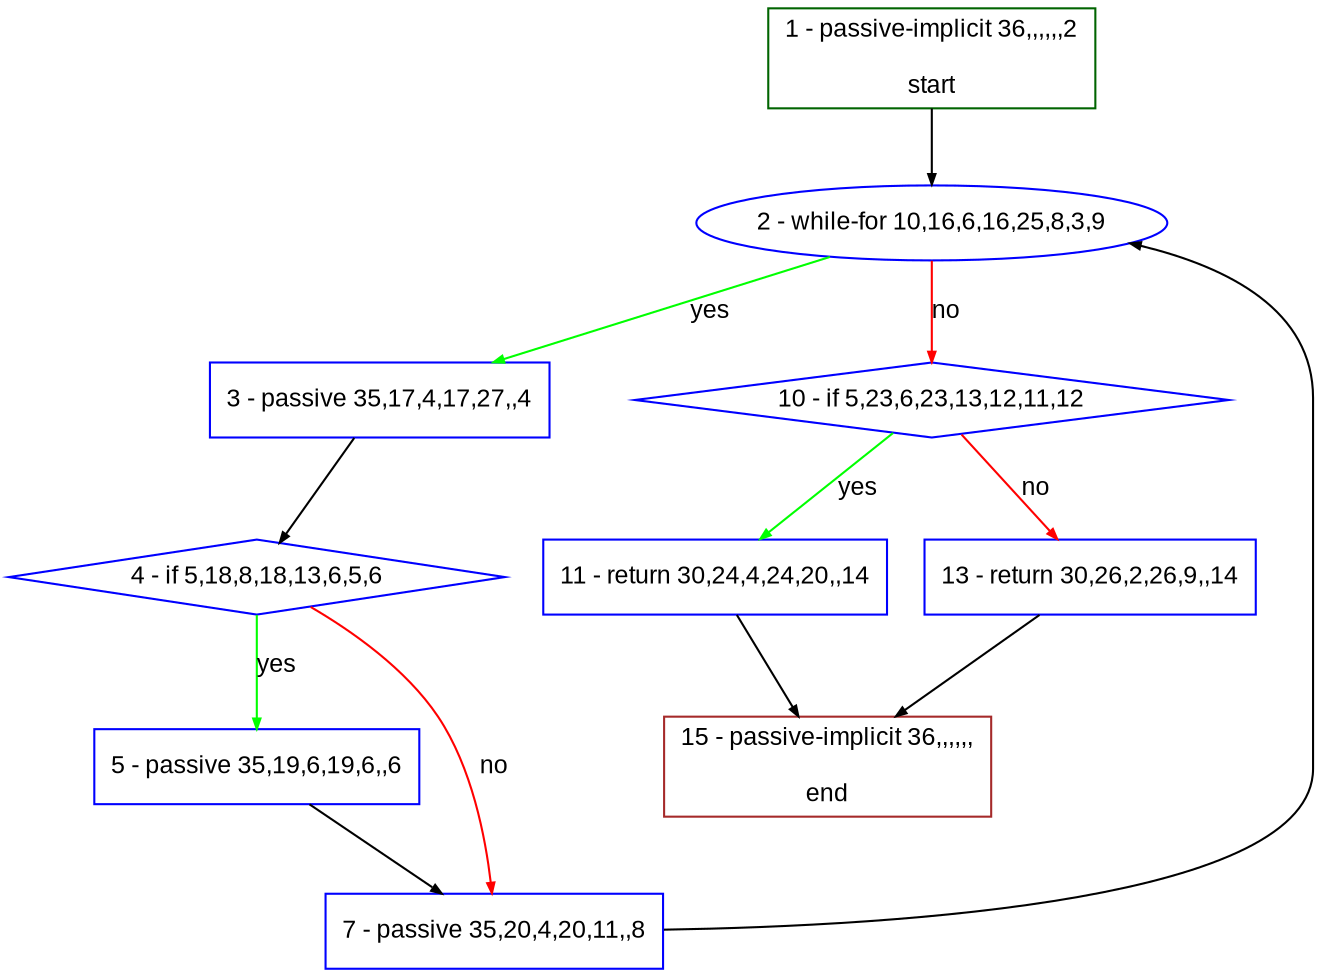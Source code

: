 digraph "" {
  graph [bgcolor="white", fillcolor="#FFFFCC", pack="true", packmode="clust", fontname="Arial", label="", fontsize="12", compound="true", style="rounded,filled"];
  node [node_initialized="no", fillcolor="white", fontname="Arial", label="", color="grey", fontsize="12", fixedsize="false", compound="true", shape="rectangle", style="filled"];
  edge [arrowtail="none", lhead="", fontcolor="black", fontname="Arial", label="", color="black", fontsize="12", arrowhead="normal", arrowsize="0.5", compound="true", ltail="", dir="forward"];
  __N1 [fillcolor="#ffffff", label="2 - while-for 10,16,6,16,25,8,3,9", color="#0000ff", shape="oval", style="filled"];
  __N2 [fillcolor="#ffffff", label="1 - passive-implicit 36,,,,,,2\n\nstart", color="#006400", shape="box", style="filled"];
  __N3 [fillcolor="#ffffff", label="3 - passive 35,17,4,17,27,,4", color="#0000ff", shape="box", style="filled"];
  __N4 [fillcolor="#ffffff", label="10 - if 5,23,6,23,13,12,11,12", color="#0000ff", shape="diamond", style="filled"];
  __N5 [fillcolor="#ffffff", label="4 - if 5,18,8,18,13,6,5,6", color="#0000ff", shape="diamond", style="filled"];
  __N6 [fillcolor="#ffffff", label="5 - passive 35,19,6,19,6,,6", color="#0000ff", shape="box", style="filled"];
  __N7 [fillcolor="#ffffff", label="7 - passive 35,20,4,20,11,,8", color="#0000ff", shape="box", style="filled"];
  __N8 [fillcolor="#ffffff", label="11 - return 30,24,4,24,20,,14", color="#0000ff", shape="box", style="filled"];
  __N9 [fillcolor="#ffffff", label="13 - return 30,26,2,26,9,,14", color="#0000ff", shape="box", style="filled"];
  __N10 [fillcolor="#ffffff", label="15 - passive-implicit 36,,,,,,\n\nend", color="#a52a2a", shape="box", style="filled"];
  __N2 -> __N1 [arrowtail="none", color="#000000", label="", arrowhead="normal", dir="forward"];
  __N1 -> __N3 [arrowtail="none", color="#00ff00", label="yes", arrowhead="normal", dir="forward"];
  __N1 -> __N4 [arrowtail="none", color="#ff0000", label="no", arrowhead="normal", dir="forward"];
  __N3 -> __N5 [arrowtail="none", color="#000000", label="", arrowhead="normal", dir="forward"];
  __N5 -> __N6 [arrowtail="none", color="#00ff00", label="yes", arrowhead="normal", dir="forward"];
  __N5 -> __N7 [arrowtail="none", color="#ff0000", label="no", arrowhead="normal", dir="forward"];
  __N6 -> __N7 [arrowtail="none", color="#000000", label="", arrowhead="normal", dir="forward"];
  __N7 -> __N1 [arrowtail="none", color="#000000", label="", arrowhead="normal", dir="forward"];
  __N4 -> __N8 [arrowtail="none", color="#00ff00", label="yes", arrowhead="normal", dir="forward"];
  __N4 -> __N9 [arrowtail="none", color="#ff0000", label="no", arrowhead="normal", dir="forward"];
  __N8 -> __N10 [arrowtail="none", color="#000000", label="", arrowhead="normal", dir="forward"];
  __N9 -> __N10 [arrowtail="none", color="#000000", label="", arrowhead="normal", dir="forward"];
}
